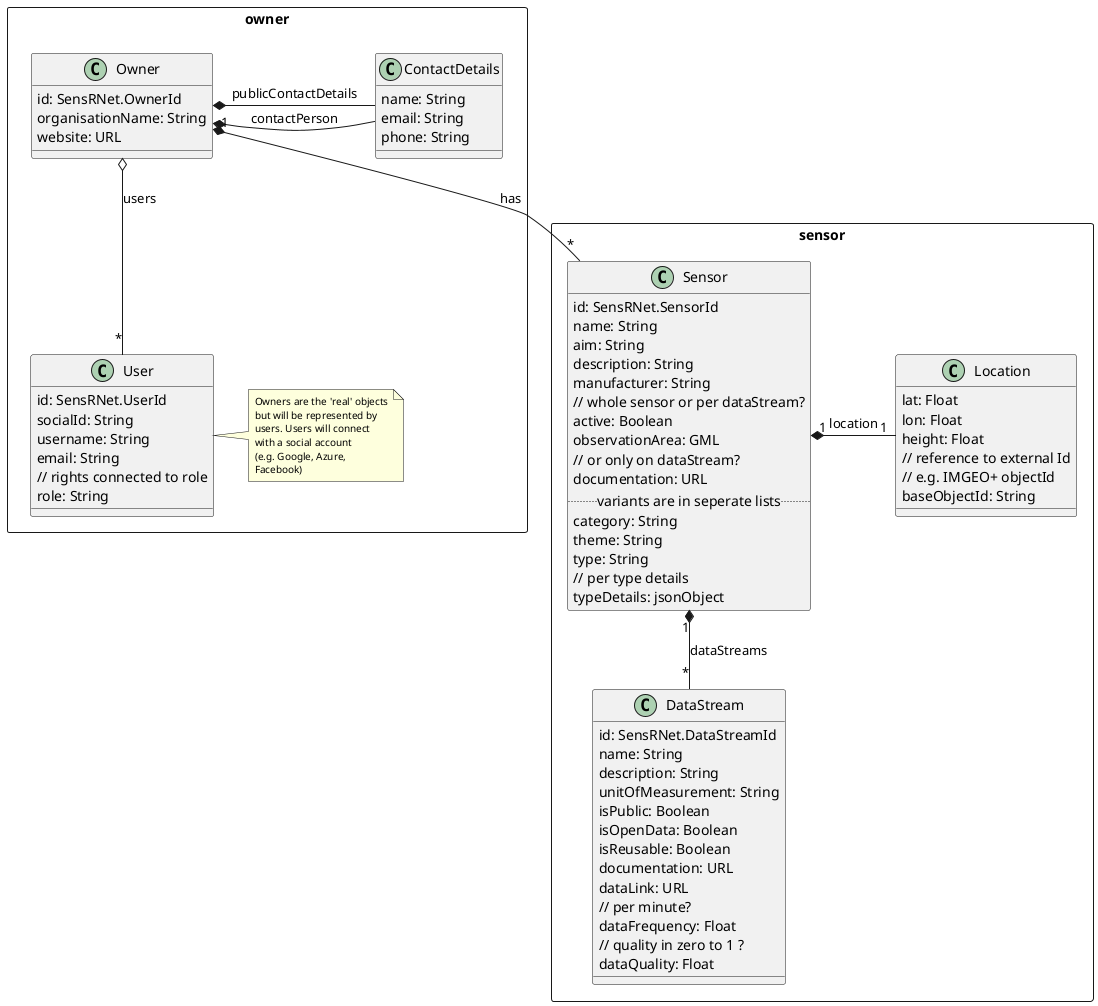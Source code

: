 @startuml "SensRNet-UML-Model"

package owner <<Rectangle>> {
    together {
        class Owner {
            id: SensRNet.OwnerId
            organisationName: String
            website: URL
        }

        class ContactDetails {
            name: String
            email: String
            phone: String
        }

        Owner *- ContactDetails : contactPerson
        Owner *- ContactDetails : publicContactDetails
    }

    class User {
        id: SensRNet.UserId
        socialId: String
        username: String
        email: String
        // rights connected to role
        role: String
    }

    note right
        <size:10>Owners are the 'real' objects</size>
        <size:10>but will be represented by</size>
        <size:10>users. Users will connect</size>
        <size:10>with a social account</size>
        <size:10>(e.g. Google, Azure, </size>
        <size:10>Facebook)</size>
    end note

    Owner o-- "*" User : users
}

package sensor <<Rectangle>> {
    class Sensor {
        id: SensRNet.SensorId
        name: String
        aim: String
        description: String
        manufacturer: String
        // whole sensor or per dataStream?
        active: Boolean 
        observationArea: GML
        // or only on dataStream?
        documentation: URL
        .. variants are in seperate lists ..
        category: String
        theme: String
        type: String
        // per type details
        typeDetails: jsonObject
    }

    class Location {
        lat: Float
        lon: Float
        height: Float
        // reference to external Id
        // e.g. IMGEO+ objectId
        baseObjectId: String
    }

    class DataStream {
        id: SensRNet.DataStreamId
        name: String
        description: String
        unitOfMeasurement: String
        isPublic: Boolean
        isOpenData: Boolean
        isReusable: Boolean
        documentation: URL
        dataLink: URL
        // per minute?
        dataFrequency: Float
        // quality in zero to 1 ?
        dataQuality: Float
    }

    Sensor "1" *- "1" Location : location
    Sensor "1" *-- "*" DataStream : dataStreams

}

Owner "1" *-- "*" Sensor : has

@enduml
